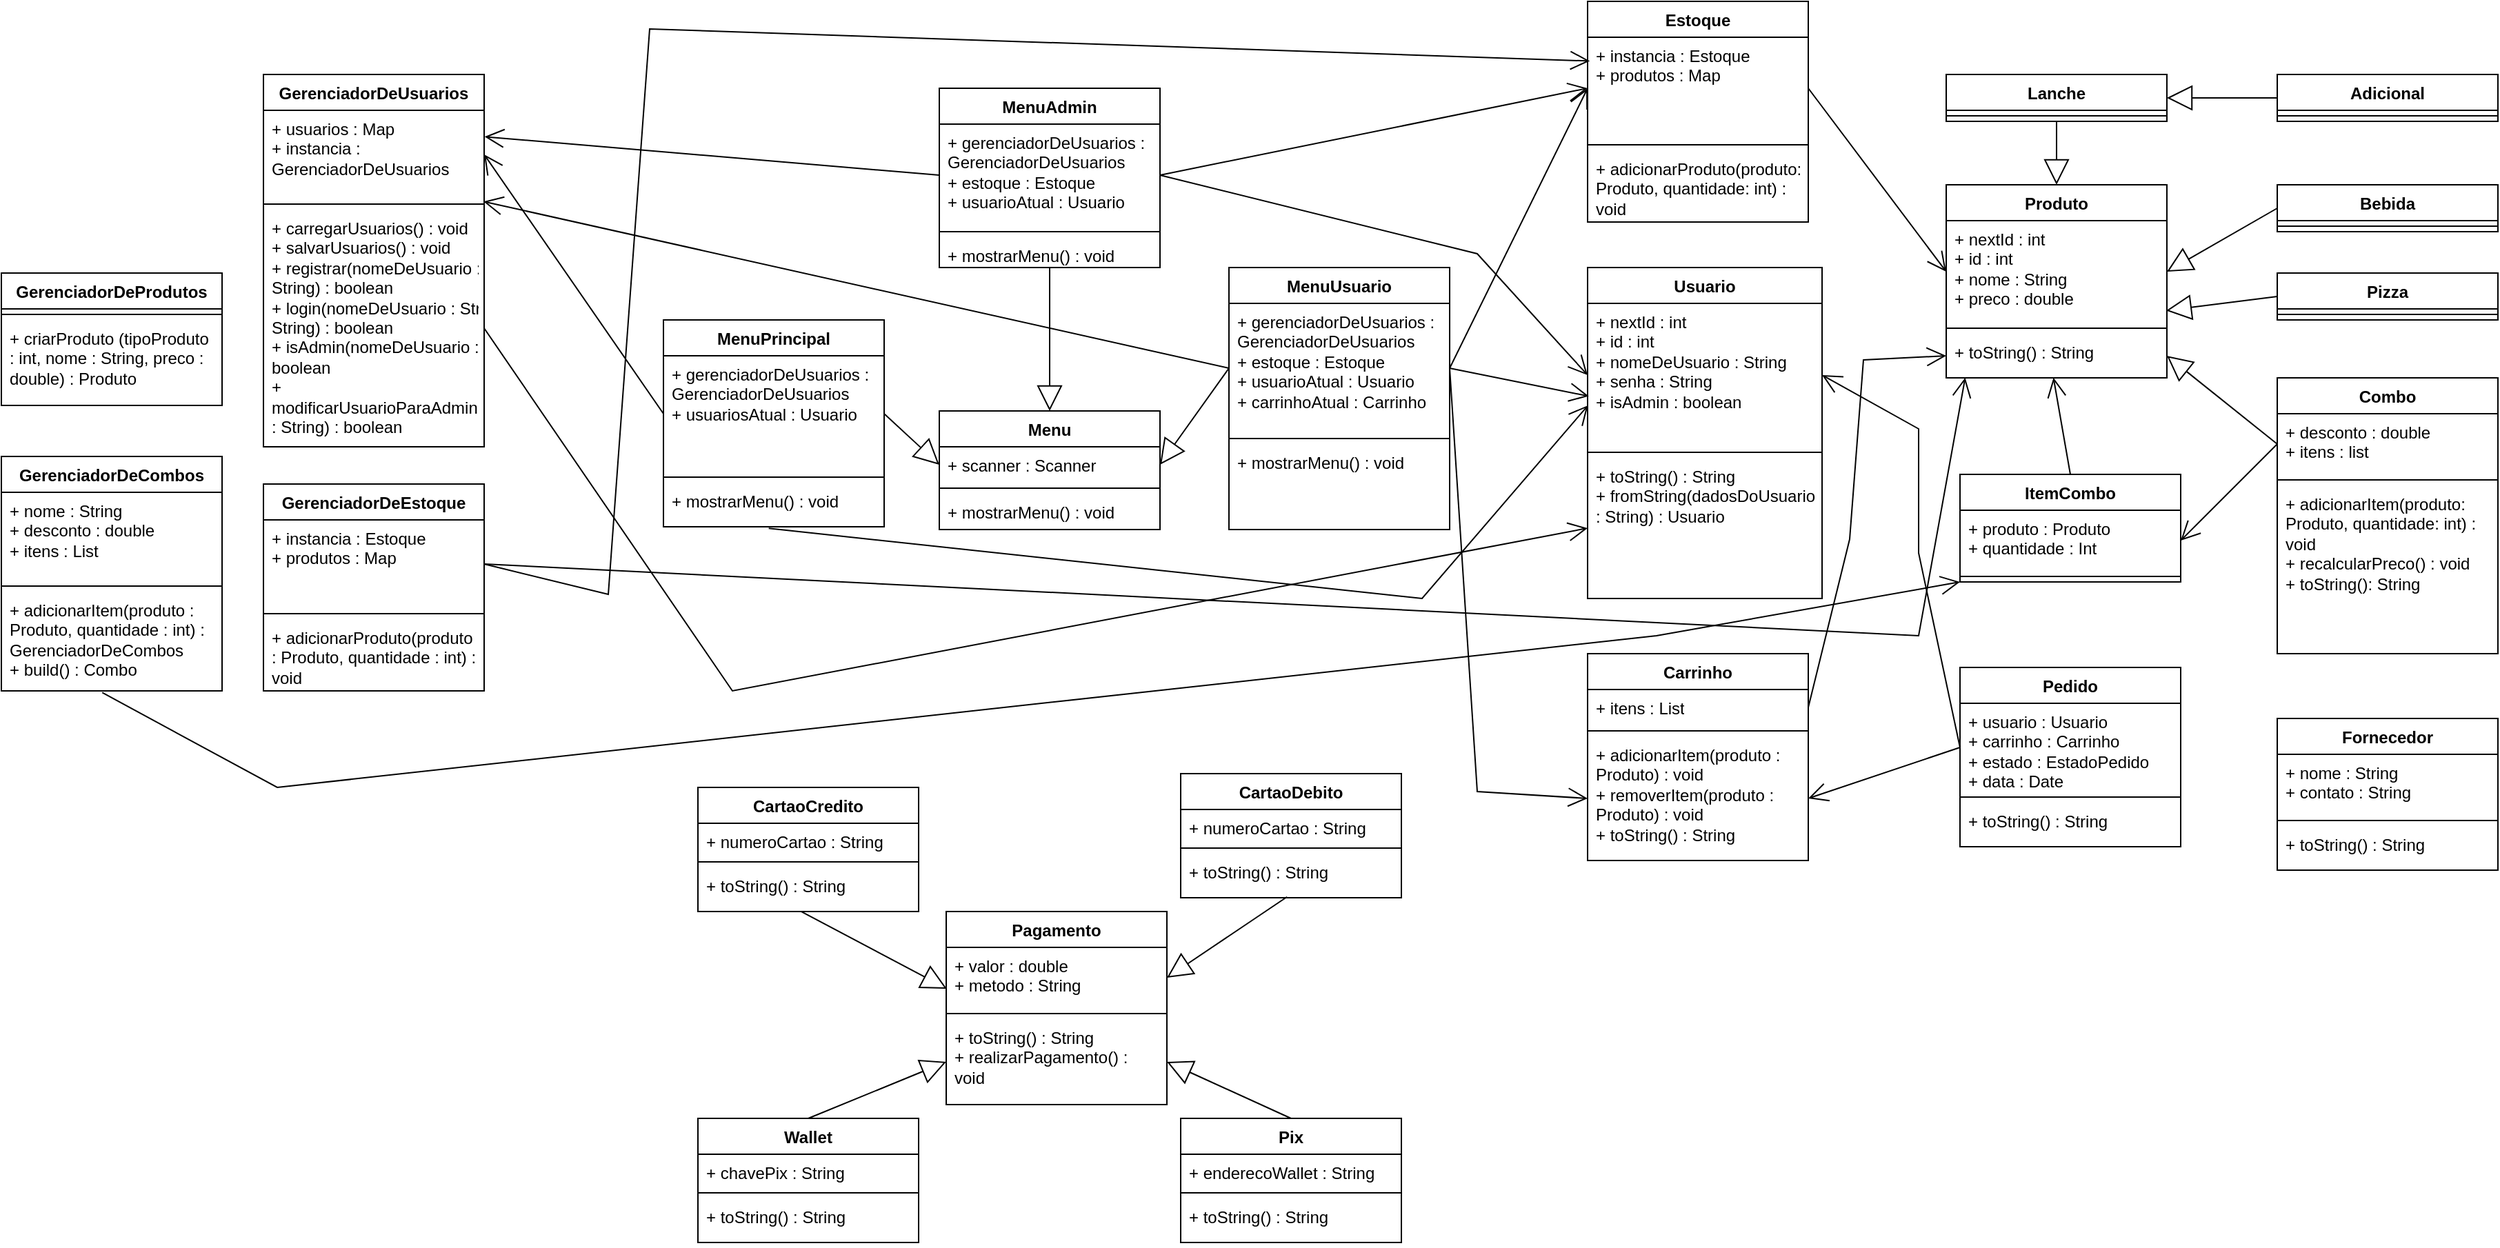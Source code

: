 <mxfile version="24.4.14" type="device">
  <diagram name="Página-1" id="EExrYYnSQOxe6s88PkUt">
    <mxGraphModel dx="1912" dy="1029" grid="1" gridSize="10" guides="1" tooltips="1" connect="1" arrows="1" fold="1" page="1" pageScale="1" pageWidth="3300" pageHeight="4681" math="0" shadow="0">
      <root>
        <mxCell id="0" />
        <mxCell id="1" parent="0" />
        <mxCell id="9YLRcOosvr0aKqjTtZsJ-2" value="Adicional" style="swimlane;fontStyle=1;align=center;verticalAlign=top;childLayout=stackLayout;horizontal=1;startSize=26;horizontalStack=0;resizeParent=1;resizeParentMax=0;resizeLast=0;collapsible=1;marginBottom=0;whiteSpace=wrap;html=1;" parent="1" vertex="1">
          <mxGeometry x="2550" y="143" width="160" height="34" as="geometry" />
        </mxCell>
        <mxCell id="9YLRcOosvr0aKqjTtZsJ-4" value="" style="line;strokeWidth=1;fillColor=none;align=left;verticalAlign=middle;spacingTop=-1;spacingLeft=3;spacingRight=3;rotatable=0;labelPosition=right;points=[];portConstraint=eastwest;strokeColor=inherit;" parent="9YLRcOosvr0aKqjTtZsJ-2" vertex="1">
          <mxGeometry y="26" width="160" height="8" as="geometry" />
        </mxCell>
        <mxCell id="9YLRcOosvr0aKqjTtZsJ-6" value="Bebida&lt;div&gt;&lt;br&gt;&lt;/div&gt;" style="swimlane;fontStyle=1;align=center;verticalAlign=top;childLayout=stackLayout;horizontal=1;startSize=26;horizontalStack=0;resizeParent=1;resizeParentMax=0;resizeLast=0;collapsible=1;marginBottom=0;whiteSpace=wrap;html=1;" parent="1" vertex="1">
          <mxGeometry x="2550" y="223" width="160" height="34" as="geometry" />
        </mxCell>
        <mxCell id="9YLRcOosvr0aKqjTtZsJ-8" value="" style="line;strokeWidth=1;fillColor=none;align=left;verticalAlign=middle;spacingTop=-1;spacingLeft=3;spacingRight=3;rotatable=0;labelPosition=right;points=[];portConstraint=eastwest;strokeColor=inherit;" parent="9YLRcOosvr0aKqjTtZsJ-6" vertex="1">
          <mxGeometry y="26" width="160" height="8" as="geometry" />
        </mxCell>
        <mxCell id="9YLRcOosvr0aKqjTtZsJ-10" value="Combo&lt;div&gt;&lt;br&gt;&lt;/div&gt;" style="swimlane;fontStyle=1;align=center;verticalAlign=top;childLayout=stackLayout;horizontal=1;startSize=26;horizontalStack=0;resizeParent=1;resizeParentMax=0;resizeLast=0;collapsible=1;marginBottom=0;whiteSpace=wrap;html=1;" parent="1" vertex="1">
          <mxGeometry x="2550" y="363" width="160" height="200" as="geometry" />
        </mxCell>
        <mxCell id="9YLRcOosvr0aKqjTtZsJ-11" value="+ desconto : double&lt;div&gt;+ itens : list&lt;/div&gt;&lt;div&gt;&lt;br&gt;&lt;/div&gt;" style="text;strokeColor=none;fillColor=none;align=left;verticalAlign=top;spacingLeft=4;spacingRight=4;overflow=hidden;rotatable=0;points=[[0,0.5],[1,0.5]];portConstraint=eastwest;whiteSpace=wrap;html=1;" parent="9YLRcOosvr0aKqjTtZsJ-10" vertex="1">
          <mxGeometry y="26" width="160" height="44" as="geometry" />
        </mxCell>
        <mxCell id="9YLRcOosvr0aKqjTtZsJ-12" value="" style="line;strokeWidth=1;fillColor=none;align=left;verticalAlign=middle;spacingTop=-1;spacingLeft=3;spacingRight=3;rotatable=0;labelPosition=right;points=[];portConstraint=eastwest;strokeColor=inherit;" parent="9YLRcOosvr0aKqjTtZsJ-10" vertex="1">
          <mxGeometry y="70" width="160" height="8" as="geometry" />
        </mxCell>
        <mxCell id="9YLRcOosvr0aKqjTtZsJ-13" value="+ adicionarItem(produto: Produto, quantidade: int) : void&lt;div&gt;+ recalcularPreco() : void&lt;/div&gt;&lt;div&gt;+ toString(): String&lt;/div&gt;" style="text;strokeColor=none;fillColor=none;align=left;verticalAlign=top;spacingLeft=4;spacingRight=4;overflow=hidden;rotatable=0;points=[[0,0.5],[1,0.5]];portConstraint=eastwest;whiteSpace=wrap;html=1;" parent="9YLRcOosvr0aKqjTtZsJ-10" vertex="1">
          <mxGeometry y="78" width="160" height="122" as="geometry" />
        </mxCell>
        <mxCell id="9YLRcOosvr0aKqjTtZsJ-14" value="Estoque&lt;div&gt;&lt;br&gt;&lt;/div&gt;" style="swimlane;fontStyle=1;align=center;verticalAlign=top;childLayout=stackLayout;horizontal=1;startSize=26;horizontalStack=0;resizeParent=1;resizeParentMax=0;resizeLast=0;collapsible=1;marginBottom=0;whiteSpace=wrap;html=1;" parent="1" vertex="1">
          <mxGeometry x="2050" y="90" width="160" height="160" as="geometry" />
        </mxCell>
        <mxCell id="9YLRcOosvr0aKqjTtZsJ-15" value="+ instancia : Estoque&lt;div&gt;+ produtos : Map&lt;/div&gt;" style="text;strokeColor=none;fillColor=none;align=left;verticalAlign=top;spacingLeft=4;spacingRight=4;overflow=hidden;rotatable=0;points=[[0,0.5],[1,0.5]];portConstraint=eastwest;whiteSpace=wrap;html=1;" parent="9YLRcOosvr0aKqjTtZsJ-14" vertex="1">
          <mxGeometry y="26" width="160" height="74" as="geometry" />
        </mxCell>
        <mxCell id="9YLRcOosvr0aKqjTtZsJ-16" value="" style="line;strokeWidth=1;fillColor=none;align=left;verticalAlign=middle;spacingTop=-1;spacingLeft=3;spacingRight=3;rotatable=0;labelPosition=right;points=[];portConstraint=eastwest;strokeColor=inherit;" parent="9YLRcOosvr0aKqjTtZsJ-14" vertex="1">
          <mxGeometry y="100" width="160" height="8" as="geometry" />
        </mxCell>
        <mxCell id="9YLRcOosvr0aKqjTtZsJ-17" value="&lt;div&gt;+ adicionarProduto(produto: Produto, quantidade: int) : void&lt;/div&gt;" style="text;strokeColor=none;fillColor=none;align=left;verticalAlign=top;spacingLeft=4;spacingRight=4;overflow=hidden;rotatable=0;points=[[0,0.5],[1,0.5]];portConstraint=eastwest;whiteSpace=wrap;html=1;" parent="9YLRcOosvr0aKqjTtZsJ-14" vertex="1">
          <mxGeometry y="108" width="160" height="52" as="geometry" />
        </mxCell>
        <mxCell id="9YLRcOosvr0aKqjTtZsJ-18" value="Fornecedor&lt;div&gt;&lt;br&gt;&lt;/div&gt;" style="swimlane;fontStyle=1;align=center;verticalAlign=top;childLayout=stackLayout;horizontal=1;startSize=26;horizontalStack=0;resizeParent=1;resizeParentMax=0;resizeLast=0;collapsible=1;marginBottom=0;whiteSpace=wrap;html=1;" parent="1" vertex="1">
          <mxGeometry x="2550" y="610" width="160" height="110" as="geometry" />
        </mxCell>
        <mxCell id="9YLRcOosvr0aKqjTtZsJ-19" value="+ nome : String&lt;div&gt;+ contato : String&lt;/div&gt;" style="text;strokeColor=none;fillColor=none;align=left;verticalAlign=top;spacingLeft=4;spacingRight=4;overflow=hidden;rotatable=0;points=[[0,0.5],[1,0.5]];portConstraint=eastwest;whiteSpace=wrap;html=1;" parent="9YLRcOosvr0aKqjTtZsJ-18" vertex="1">
          <mxGeometry y="26" width="160" height="44" as="geometry" />
        </mxCell>
        <mxCell id="9YLRcOosvr0aKqjTtZsJ-20" value="" style="line;strokeWidth=1;fillColor=none;align=left;verticalAlign=middle;spacingTop=-1;spacingLeft=3;spacingRight=3;rotatable=0;labelPosition=right;points=[];portConstraint=eastwest;strokeColor=inherit;" parent="9YLRcOosvr0aKqjTtZsJ-18" vertex="1">
          <mxGeometry y="70" width="160" height="8" as="geometry" />
        </mxCell>
        <mxCell id="9YLRcOosvr0aKqjTtZsJ-21" value="+ toString() : String" style="text;strokeColor=none;fillColor=none;align=left;verticalAlign=top;spacingLeft=4;spacingRight=4;overflow=hidden;rotatable=0;points=[[0,0.5],[1,0.5]];portConstraint=eastwest;whiteSpace=wrap;html=1;" parent="9YLRcOosvr0aKqjTtZsJ-18" vertex="1">
          <mxGeometry y="78" width="160" height="32" as="geometry" />
        </mxCell>
        <mxCell id="9YLRcOosvr0aKqjTtZsJ-22" value="ItemCombo&lt;div&gt;&lt;br&gt;&lt;/div&gt;" style="swimlane;fontStyle=1;align=center;verticalAlign=top;childLayout=stackLayout;horizontal=1;startSize=26;horizontalStack=0;resizeParent=1;resizeParentMax=0;resizeLast=0;collapsible=1;marginBottom=0;whiteSpace=wrap;html=1;" parent="1" vertex="1">
          <mxGeometry x="2320" y="433" width="160" height="78" as="geometry" />
        </mxCell>
        <mxCell id="9YLRcOosvr0aKqjTtZsJ-23" value="+ produto : Produto&lt;div&gt;+ quantidade : Int&lt;/div&gt;" style="text;strokeColor=none;fillColor=none;align=left;verticalAlign=top;spacingLeft=4;spacingRight=4;overflow=hidden;rotatable=0;points=[[0,0.5],[1,0.5]];portConstraint=eastwest;whiteSpace=wrap;html=1;" parent="9YLRcOosvr0aKqjTtZsJ-22" vertex="1">
          <mxGeometry y="26" width="160" height="44" as="geometry" />
        </mxCell>
        <mxCell id="9YLRcOosvr0aKqjTtZsJ-24" value="" style="line;strokeWidth=1;fillColor=none;align=left;verticalAlign=middle;spacingTop=-1;spacingLeft=3;spacingRight=3;rotatable=0;labelPosition=right;points=[];portConstraint=eastwest;strokeColor=inherit;" parent="9YLRcOosvr0aKqjTtZsJ-22" vertex="1">
          <mxGeometry y="70" width="160" height="8" as="geometry" />
        </mxCell>
        <mxCell id="9YLRcOosvr0aKqjTtZsJ-26" value="Lanche&lt;div&gt;&lt;br&gt;&lt;/div&gt;" style="swimlane;fontStyle=1;align=center;verticalAlign=top;childLayout=stackLayout;horizontal=1;startSize=26;horizontalStack=0;resizeParent=1;resizeParentMax=0;resizeLast=0;collapsible=1;marginBottom=0;whiteSpace=wrap;html=1;" parent="1" vertex="1">
          <mxGeometry x="2310" y="143" width="160" height="34" as="geometry" />
        </mxCell>
        <mxCell id="9YLRcOosvr0aKqjTtZsJ-28" value="" style="line;strokeWidth=1;fillColor=none;align=left;verticalAlign=middle;spacingTop=-1;spacingLeft=3;spacingRight=3;rotatable=0;labelPosition=right;points=[];portConstraint=eastwest;strokeColor=inherit;" parent="9YLRcOosvr0aKqjTtZsJ-26" vertex="1">
          <mxGeometry y="26" width="160" height="8" as="geometry" />
        </mxCell>
        <mxCell id="9YLRcOosvr0aKqjTtZsJ-30" value="Pizza&lt;div&gt;&lt;br&gt;&lt;/div&gt;" style="swimlane;fontStyle=1;align=center;verticalAlign=top;childLayout=stackLayout;horizontal=1;startSize=26;horizontalStack=0;resizeParent=1;resizeParentMax=0;resizeLast=0;collapsible=1;marginBottom=0;whiteSpace=wrap;html=1;" parent="1" vertex="1">
          <mxGeometry x="2550" y="287" width="160" height="34" as="geometry" />
        </mxCell>
        <mxCell id="9YLRcOosvr0aKqjTtZsJ-32" value="" style="line;strokeWidth=1;fillColor=none;align=left;verticalAlign=middle;spacingTop=-1;spacingLeft=3;spacingRight=3;rotatable=0;labelPosition=right;points=[];portConstraint=eastwest;strokeColor=inherit;" parent="9YLRcOosvr0aKqjTtZsJ-30" vertex="1">
          <mxGeometry y="26" width="160" height="8" as="geometry" />
        </mxCell>
        <mxCell id="9YLRcOosvr0aKqjTtZsJ-34" value="Produto&lt;div&gt;&lt;br&gt;&lt;/div&gt;" style="swimlane;fontStyle=1;align=center;verticalAlign=top;childLayout=stackLayout;horizontal=1;startSize=26;horizontalStack=0;resizeParent=1;resizeParentMax=0;resizeLast=0;collapsible=1;marginBottom=0;whiteSpace=wrap;html=1;" parent="1" vertex="1">
          <mxGeometry x="2310" y="223" width="160" height="140" as="geometry" />
        </mxCell>
        <mxCell id="9YLRcOosvr0aKqjTtZsJ-35" value="+ nextId : int&lt;div&gt;+ id : int&lt;/div&gt;&lt;div&gt;+ nome : String&lt;/div&gt;&lt;div&gt;+ preco : double&lt;/div&gt;" style="text;strokeColor=none;fillColor=none;align=left;verticalAlign=top;spacingLeft=4;spacingRight=4;overflow=hidden;rotatable=0;points=[[0,0.5],[1,0.5]];portConstraint=eastwest;whiteSpace=wrap;html=1;" parent="9YLRcOosvr0aKqjTtZsJ-34" vertex="1">
          <mxGeometry y="26" width="160" height="74" as="geometry" />
        </mxCell>
        <mxCell id="9YLRcOosvr0aKqjTtZsJ-36" value="" style="line;strokeWidth=1;fillColor=none;align=left;verticalAlign=middle;spacingTop=-1;spacingLeft=3;spacingRight=3;rotatable=0;labelPosition=right;points=[];portConstraint=eastwest;strokeColor=inherit;" parent="9YLRcOosvr0aKqjTtZsJ-34" vertex="1">
          <mxGeometry y="100" width="160" height="8" as="geometry" />
        </mxCell>
        <mxCell id="9YLRcOosvr0aKqjTtZsJ-37" value="&lt;div&gt;+ toString() : String&lt;/div&gt;" style="text;strokeColor=none;fillColor=none;align=left;verticalAlign=top;spacingLeft=4;spacingRight=4;overflow=hidden;rotatable=0;points=[[0,0.5],[1,0.5]];portConstraint=eastwest;whiteSpace=wrap;html=1;" parent="9YLRcOosvr0aKqjTtZsJ-34" vertex="1">
          <mxGeometry y="108" width="160" height="32" as="geometry" />
        </mxCell>
        <mxCell id="9YLRcOosvr0aKqjTtZsJ-38" value="Usuario&lt;div&gt;&lt;br&gt;&lt;/div&gt;" style="swimlane;fontStyle=1;align=center;verticalAlign=top;childLayout=stackLayout;horizontal=1;startSize=26;horizontalStack=0;resizeParent=1;resizeParentMax=0;resizeLast=0;collapsible=1;marginBottom=0;whiteSpace=wrap;html=1;" parent="1" vertex="1">
          <mxGeometry x="2050" y="283" width="170" height="240" as="geometry" />
        </mxCell>
        <mxCell id="9YLRcOosvr0aKqjTtZsJ-39" value="+ nextId : int&lt;div&gt;+ id : int&lt;/div&gt;&lt;div&gt;+ nomeDeUsuario : String&lt;/div&gt;&lt;div&gt;+ senha : String&lt;/div&gt;&lt;div&gt;+ isAdmin : boolean&lt;/div&gt;" style="text;strokeColor=none;fillColor=none;align=left;verticalAlign=top;spacingLeft=4;spacingRight=4;overflow=hidden;rotatable=0;points=[[0,0.5],[1,0.5]];portConstraint=eastwest;whiteSpace=wrap;html=1;" parent="9YLRcOosvr0aKqjTtZsJ-38" vertex="1">
          <mxGeometry y="26" width="170" height="104" as="geometry" />
        </mxCell>
        <mxCell id="9YLRcOosvr0aKqjTtZsJ-40" value="" style="line;strokeWidth=1;fillColor=none;align=left;verticalAlign=middle;spacingTop=-1;spacingLeft=3;spacingRight=3;rotatable=0;labelPosition=right;points=[];portConstraint=eastwest;strokeColor=inherit;" parent="9YLRcOosvr0aKqjTtZsJ-38" vertex="1">
          <mxGeometry y="130" width="170" height="8" as="geometry" />
        </mxCell>
        <mxCell id="9YLRcOosvr0aKqjTtZsJ-41" value="+ toString() : String&lt;div&gt;+ fromString(dadosDoUsuario : String) : Usuario&lt;/div&gt;" style="text;strokeColor=none;fillColor=none;align=left;verticalAlign=top;spacingLeft=4;spacingRight=4;overflow=hidden;rotatable=0;points=[[0,0.5],[1,0.5]];portConstraint=eastwest;whiteSpace=wrap;html=1;" parent="9YLRcOosvr0aKqjTtZsJ-38" vertex="1">
          <mxGeometry y="138" width="170" height="102" as="geometry" />
        </mxCell>
        <mxCell id="FjhUDqmSHluBk98gDx1N-1" value="GerenciadorDeCombos" style="swimlane;fontStyle=1;align=center;verticalAlign=top;childLayout=stackLayout;horizontal=1;startSize=26;horizontalStack=0;resizeParent=1;resizeParentMax=0;resizeLast=0;collapsible=1;marginBottom=0;whiteSpace=wrap;html=1;" parent="1" vertex="1">
          <mxGeometry x="900" y="420" width="160" height="170" as="geometry" />
        </mxCell>
        <mxCell id="FjhUDqmSHluBk98gDx1N-2" value="+ nome : String&lt;div&gt;+ desconto : double&lt;/div&gt;&lt;div&gt;+ itens : List&lt;/div&gt;" style="text;strokeColor=none;fillColor=none;align=left;verticalAlign=top;spacingLeft=4;spacingRight=4;overflow=hidden;rotatable=0;points=[[0,0.5],[1,0.5]];portConstraint=eastwest;whiteSpace=wrap;html=1;" parent="FjhUDqmSHluBk98gDx1N-1" vertex="1">
          <mxGeometry y="26" width="160" height="64" as="geometry" />
        </mxCell>
        <mxCell id="FjhUDqmSHluBk98gDx1N-3" value="" style="line;strokeWidth=1;fillColor=none;align=left;verticalAlign=middle;spacingTop=-1;spacingLeft=3;spacingRight=3;rotatable=0;labelPosition=right;points=[];portConstraint=eastwest;strokeColor=inherit;" parent="FjhUDqmSHluBk98gDx1N-1" vertex="1">
          <mxGeometry y="90" width="160" height="8" as="geometry" />
        </mxCell>
        <mxCell id="FjhUDqmSHluBk98gDx1N-4" value="+ adicionarItem(produto : Produto, quantidade : int) : GerenciadorDeCombos&lt;div&gt;+ build() : Combo&lt;/div&gt;" style="text;strokeColor=none;fillColor=none;align=left;verticalAlign=top;spacingLeft=4;spacingRight=4;overflow=hidden;rotatable=0;points=[[0,0.5],[1,0.5]];portConstraint=eastwest;whiteSpace=wrap;html=1;" parent="FjhUDqmSHluBk98gDx1N-1" vertex="1">
          <mxGeometry y="98" width="160" height="72" as="geometry" />
        </mxCell>
        <mxCell id="FjhUDqmSHluBk98gDx1N-5" value="GerenciadorDeEstoque" style="swimlane;fontStyle=1;align=center;verticalAlign=top;childLayout=stackLayout;horizontal=1;startSize=26;horizontalStack=0;resizeParent=1;resizeParentMax=0;resizeLast=0;collapsible=1;marginBottom=0;whiteSpace=wrap;html=1;" parent="1" vertex="1">
          <mxGeometry x="1090" y="440" width="160" height="150" as="geometry" />
        </mxCell>
        <mxCell id="FjhUDqmSHluBk98gDx1N-6" value="+ instancia : Estoque&lt;div&gt;+ produtos : Map&lt;/div&gt;" style="text;strokeColor=none;fillColor=none;align=left;verticalAlign=top;spacingLeft=4;spacingRight=4;overflow=hidden;rotatable=0;points=[[0,0.5],[1,0.5]];portConstraint=eastwest;whiteSpace=wrap;html=1;" parent="FjhUDqmSHluBk98gDx1N-5" vertex="1">
          <mxGeometry y="26" width="160" height="64" as="geometry" />
        </mxCell>
        <mxCell id="FjhUDqmSHluBk98gDx1N-7" value="" style="line;strokeWidth=1;fillColor=none;align=left;verticalAlign=middle;spacingTop=-1;spacingLeft=3;spacingRight=3;rotatable=0;labelPosition=right;points=[];portConstraint=eastwest;strokeColor=inherit;" parent="FjhUDqmSHluBk98gDx1N-5" vertex="1">
          <mxGeometry y="90" width="160" height="8" as="geometry" />
        </mxCell>
        <mxCell id="FjhUDqmSHluBk98gDx1N-8" value="+ adicionarProduto(produto : Produto, quantidade : int) : void" style="text;strokeColor=none;fillColor=none;align=left;verticalAlign=top;spacingLeft=4;spacingRight=4;overflow=hidden;rotatable=0;points=[[0,0.5],[1,0.5]];portConstraint=eastwest;whiteSpace=wrap;html=1;" parent="FjhUDqmSHluBk98gDx1N-5" vertex="1">
          <mxGeometry y="98" width="160" height="52" as="geometry" />
        </mxCell>
        <mxCell id="FjhUDqmSHluBk98gDx1N-9" value="GerenciadorDeProdutos&lt;div&gt;&lt;br&gt;&lt;/div&gt;" style="swimlane;fontStyle=1;align=center;verticalAlign=top;childLayout=stackLayout;horizontal=1;startSize=26;horizontalStack=0;resizeParent=1;resizeParentMax=0;resizeLast=0;collapsible=1;marginBottom=0;whiteSpace=wrap;html=1;" parent="1" vertex="1">
          <mxGeometry x="900" y="287" width="160" height="96" as="geometry" />
        </mxCell>
        <mxCell id="FjhUDqmSHluBk98gDx1N-11" value="" style="line;strokeWidth=1;fillColor=none;align=left;verticalAlign=middle;spacingTop=-1;spacingLeft=3;spacingRight=3;rotatable=0;labelPosition=right;points=[];portConstraint=eastwest;strokeColor=inherit;" parent="FjhUDqmSHluBk98gDx1N-9" vertex="1">
          <mxGeometry y="26" width="160" height="8" as="geometry" />
        </mxCell>
        <mxCell id="FjhUDqmSHluBk98gDx1N-12" value="+ criarProduto (tipoProduto : int, nome : String, preco : double) : Produto" style="text;strokeColor=none;fillColor=none;align=left;verticalAlign=top;spacingLeft=4;spacingRight=4;overflow=hidden;rotatable=0;points=[[0,0.5],[1,0.5]];portConstraint=eastwest;whiteSpace=wrap;html=1;" parent="FjhUDqmSHluBk98gDx1N-9" vertex="1">
          <mxGeometry y="34" width="160" height="62" as="geometry" />
        </mxCell>
        <mxCell id="FjhUDqmSHluBk98gDx1N-13" value="GerenciadorDeUsuarios&lt;div&gt;&lt;br&gt;&lt;/div&gt;" style="swimlane;fontStyle=1;align=center;verticalAlign=top;childLayout=stackLayout;horizontal=1;startSize=26;horizontalStack=0;resizeParent=1;resizeParentMax=0;resizeLast=0;collapsible=1;marginBottom=0;whiteSpace=wrap;html=1;" parent="1" vertex="1">
          <mxGeometry x="1090" y="143" width="160" height="270" as="geometry" />
        </mxCell>
        <mxCell id="FjhUDqmSHluBk98gDx1N-14" value="+ usuarios : Map&lt;div&gt;+ instancia : GerenciadorDeUsuarios&lt;/div&gt;" style="text;strokeColor=none;fillColor=none;align=left;verticalAlign=top;spacingLeft=4;spacingRight=4;overflow=hidden;rotatable=0;points=[[0,0.5],[1,0.5]];portConstraint=eastwest;whiteSpace=wrap;html=1;" parent="FjhUDqmSHluBk98gDx1N-13" vertex="1">
          <mxGeometry y="26" width="160" height="64" as="geometry" />
        </mxCell>
        <mxCell id="FjhUDqmSHluBk98gDx1N-15" value="" style="line;strokeWidth=1;fillColor=none;align=left;verticalAlign=middle;spacingTop=-1;spacingLeft=3;spacingRight=3;rotatable=0;labelPosition=right;points=[];portConstraint=eastwest;strokeColor=inherit;" parent="FjhUDqmSHluBk98gDx1N-13" vertex="1">
          <mxGeometry y="90" width="160" height="8" as="geometry" />
        </mxCell>
        <mxCell id="FjhUDqmSHluBk98gDx1N-16" value="+ carregarUsuarios() : void&lt;div&gt;+ salvarUsuarios() : void&lt;/div&gt;&lt;div&gt;+ registrar(nomeDeUsuario : String, senha : String) : boolean&lt;/div&gt;&lt;div&gt;+ login(nomeDeUsuario : String, senha : String) : boolean&lt;/div&gt;&lt;div&gt;+ isAdmin(nomeDeUsuario : String) : boolean&lt;/div&gt;&lt;div&gt;+ modificarUsuarioParaAdmin(nomeDeUsuario : String) : boolean&lt;/div&gt;&lt;div&gt;&lt;br&gt;&lt;/div&gt;" style="text;strokeColor=none;fillColor=none;align=left;verticalAlign=top;spacingLeft=4;spacingRight=4;overflow=hidden;rotatable=0;points=[[0,0.5],[1,0.5]];portConstraint=eastwest;whiteSpace=wrap;html=1;" parent="FjhUDqmSHluBk98gDx1N-13" vertex="1">
          <mxGeometry y="98" width="160" height="172" as="geometry" />
        </mxCell>
        <mxCell id="FjhUDqmSHluBk98gDx1N-17" value="Menu" style="swimlane;fontStyle=1;align=center;verticalAlign=top;childLayout=stackLayout;horizontal=1;startSize=26;horizontalStack=0;resizeParent=1;resizeParentMax=0;resizeLast=0;collapsible=1;marginBottom=0;whiteSpace=wrap;html=1;" parent="1" vertex="1">
          <mxGeometry x="1580" y="387" width="160" height="86" as="geometry" />
        </mxCell>
        <mxCell id="FjhUDqmSHluBk98gDx1N-18" value="+ scanner : Scanner" style="text;strokeColor=none;fillColor=none;align=left;verticalAlign=top;spacingLeft=4;spacingRight=4;overflow=hidden;rotatable=0;points=[[0,0.5],[1,0.5]];portConstraint=eastwest;whiteSpace=wrap;html=1;" parent="FjhUDqmSHluBk98gDx1N-17" vertex="1">
          <mxGeometry y="26" width="160" height="26" as="geometry" />
        </mxCell>
        <mxCell id="FjhUDqmSHluBk98gDx1N-19" value="" style="line;strokeWidth=1;fillColor=none;align=left;verticalAlign=middle;spacingTop=-1;spacingLeft=3;spacingRight=3;rotatable=0;labelPosition=right;points=[];portConstraint=eastwest;strokeColor=inherit;" parent="FjhUDqmSHluBk98gDx1N-17" vertex="1">
          <mxGeometry y="52" width="160" height="8" as="geometry" />
        </mxCell>
        <mxCell id="FjhUDqmSHluBk98gDx1N-20" value="+ mostrarMenu() : void" style="text;strokeColor=none;fillColor=none;align=left;verticalAlign=top;spacingLeft=4;spacingRight=4;overflow=hidden;rotatable=0;points=[[0,0.5],[1,0.5]];portConstraint=eastwest;whiteSpace=wrap;html=1;" parent="FjhUDqmSHluBk98gDx1N-17" vertex="1">
          <mxGeometry y="60" width="160" height="26" as="geometry" />
        </mxCell>
        <mxCell id="FjhUDqmSHluBk98gDx1N-21" value="MenuAdmin" style="swimlane;fontStyle=1;align=center;verticalAlign=top;childLayout=stackLayout;horizontal=1;startSize=26;horizontalStack=0;resizeParent=1;resizeParentMax=0;resizeLast=0;collapsible=1;marginBottom=0;whiteSpace=wrap;html=1;" parent="1" vertex="1">
          <mxGeometry x="1580" y="153" width="160" height="130" as="geometry" />
        </mxCell>
        <mxCell id="FjhUDqmSHluBk98gDx1N-22" value="+ gerenciadorDeUsuarios : GerenciadorDeUsuarios&lt;div&gt;+ estoque : Estoque&lt;/div&gt;&lt;div&gt;+ usuarioAtual : Usuario&lt;/div&gt;" style="text;strokeColor=none;fillColor=none;align=left;verticalAlign=top;spacingLeft=4;spacingRight=4;overflow=hidden;rotatable=0;points=[[0,0.5],[1,0.5]];portConstraint=eastwest;whiteSpace=wrap;html=1;" parent="FjhUDqmSHluBk98gDx1N-21" vertex="1">
          <mxGeometry y="26" width="160" height="74" as="geometry" />
        </mxCell>
        <mxCell id="FjhUDqmSHluBk98gDx1N-23" value="" style="line;strokeWidth=1;fillColor=none;align=left;verticalAlign=middle;spacingTop=-1;spacingLeft=3;spacingRight=3;rotatable=0;labelPosition=right;points=[];portConstraint=eastwest;strokeColor=inherit;" parent="FjhUDqmSHluBk98gDx1N-21" vertex="1">
          <mxGeometry y="100" width="160" height="8" as="geometry" />
        </mxCell>
        <mxCell id="FjhUDqmSHluBk98gDx1N-24" value="+ mostrarMenu() : void" style="text;strokeColor=none;fillColor=none;align=left;verticalAlign=top;spacingLeft=4;spacingRight=4;overflow=hidden;rotatable=0;points=[[0,0.5],[1,0.5]];portConstraint=eastwest;whiteSpace=wrap;html=1;" parent="FjhUDqmSHluBk98gDx1N-21" vertex="1">
          <mxGeometry y="108" width="160" height="22" as="geometry" />
        </mxCell>
        <mxCell id="FjhUDqmSHluBk98gDx1N-25" value="MenuPrincipal" style="swimlane;fontStyle=1;align=center;verticalAlign=top;childLayout=stackLayout;horizontal=1;startSize=26;horizontalStack=0;resizeParent=1;resizeParentMax=0;resizeLast=0;collapsible=1;marginBottom=0;whiteSpace=wrap;html=1;" parent="1" vertex="1">
          <mxGeometry x="1380" y="321" width="160" height="150" as="geometry" />
        </mxCell>
        <mxCell id="FjhUDqmSHluBk98gDx1N-26" value="+ gerenciadorDeUsuarios : GerenciadorDeUsuarios&lt;div&gt;+ usuariosAtual : Usuario&lt;/div&gt;" style="text;strokeColor=none;fillColor=none;align=left;verticalAlign=top;spacingLeft=4;spacingRight=4;overflow=hidden;rotatable=0;points=[[0,0.5],[1,0.5]];portConstraint=eastwest;whiteSpace=wrap;html=1;" parent="FjhUDqmSHluBk98gDx1N-25" vertex="1">
          <mxGeometry y="26" width="160" height="84" as="geometry" />
        </mxCell>
        <mxCell id="FjhUDqmSHluBk98gDx1N-27" value="" style="line;strokeWidth=1;fillColor=none;align=left;verticalAlign=middle;spacingTop=-1;spacingLeft=3;spacingRight=3;rotatable=0;labelPosition=right;points=[];portConstraint=eastwest;strokeColor=inherit;" parent="FjhUDqmSHluBk98gDx1N-25" vertex="1">
          <mxGeometry y="110" width="160" height="8" as="geometry" />
        </mxCell>
        <mxCell id="FjhUDqmSHluBk98gDx1N-28" value="+ mostrarMenu() : void" style="text;strokeColor=none;fillColor=none;align=left;verticalAlign=top;spacingLeft=4;spacingRight=4;overflow=hidden;rotatable=0;points=[[0,0.5],[1,0.5]];portConstraint=eastwest;whiteSpace=wrap;html=1;" parent="FjhUDqmSHluBk98gDx1N-25" vertex="1">
          <mxGeometry y="118" width="160" height="32" as="geometry" />
        </mxCell>
        <mxCell id="FjhUDqmSHluBk98gDx1N-29" value="MenuUsuario" style="swimlane;fontStyle=1;align=center;verticalAlign=top;childLayout=stackLayout;horizontal=1;startSize=26;horizontalStack=0;resizeParent=1;resizeParentMax=0;resizeLast=0;collapsible=1;marginBottom=0;whiteSpace=wrap;html=1;" parent="1" vertex="1">
          <mxGeometry x="1790" y="283" width="160" height="190" as="geometry" />
        </mxCell>
        <mxCell id="FjhUDqmSHluBk98gDx1N-30" value="+ gerenciadorDeUsuarios : GerenciadorDeUsuarios&lt;div&gt;+ estoque : Estoque&lt;/div&gt;&lt;div&gt;+ usuarioAtual : Usuario&lt;/div&gt;&lt;div&gt;+ carrinhoAtual : Carrinho&lt;/div&gt;" style="text;strokeColor=none;fillColor=none;align=left;verticalAlign=top;spacingLeft=4;spacingRight=4;overflow=hidden;rotatable=0;points=[[0,0.5],[1,0.5]];portConstraint=eastwest;whiteSpace=wrap;html=1;" parent="FjhUDqmSHluBk98gDx1N-29" vertex="1">
          <mxGeometry y="26" width="160" height="94" as="geometry" />
        </mxCell>
        <mxCell id="FjhUDqmSHluBk98gDx1N-31" value="" style="line;strokeWidth=1;fillColor=none;align=left;verticalAlign=middle;spacingTop=-1;spacingLeft=3;spacingRight=3;rotatable=0;labelPosition=right;points=[];portConstraint=eastwest;strokeColor=inherit;" parent="FjhUDqmSHluBk98gDx1N-29" vertex="1">
          <mxGeometry y="120" width="160" height="8" as="geometry" />
        </mxCell>
        <mxCell id="FjhUDqmSHluBk98gDx1N-32" value="+ mostrarMenu() : void" style="text;strokeColor=none;fillColor=none;align=left;verticalAlign=top;spacingLeft=4;spacingRight=4;overflow=hidden;rotatable=0;points=[[0,0.5],[1,0.5]];portConstraint=eastwest;whiteSpace=wrap;html=1;" parent="FjhUDqmSHluBk98gDx1N-29" vertex="1">
          <mxGeometry y="128" width="160" height="62" as="geometry" />
        </mxCell>
        <mxCell id="FjhUDqmSHluBk98gDx1N-35" value="Carrinho" style="swimlane;fontStyle=1;align=center;verticalAlign=top;childLayout=stackLayout;horizontal=1;startSize=26;horizontalStack=0;resizeParent=1;resizeParentMax=0;resizeLast=0;collapsible=1;marginBottom=0;whiteSpace=wrap;html=1;" parent="1" vertex="1">
          <mxGeometry x="2050" y="563" width="160" height="150" as="geometry" />
        </mxCell>
        <mxCell id="FjhUDqmSHluBk98gDx1N-36" value="+ itens : List" style="text;strokeColor=none;fillColor=none;align=left;verticalAlign=top;spacingLeft=4;spacingRight=4;overflow=hidden;rotatable=0;points=[[0,0.5],[1,0.5]];portConstraint=eastwest;whiteSpace=wrap;html=1;" parent="FjhUDqmSHluBk98gDx1N-35" vertex="1">
          <mxGeometry y="26" width="160" height="26" as="geometry" />
        </mxCell>
        <mxCell id="FjhUDqmSHluBk98gDx1N-37" value="" style="line;strokeWidth=1;fillColor=none;align=left;verticalAlign=middle;spacingTop=-1;spacingLeft=3;spacingRight=3;rotatable=0;labelPosition=right;points=[];portConstraint=eastwest;strokeColor=inherit;" parent="FjhUDqmSHluBk98gDx1N-35" vertex="1">
          <mxGeometry y="52" width="160" height="8" as="geometry" />
        </mxCell>
        <mxCell id="FjhUDqmSHluBk98gDx1N-38" value="+ adicionarItem(produto : Produto) : void&lt;div&gt;+ removerItem(produto : Produto) : void&lt;/div&gt;&lt;div&gt;+ toString() : String&lt;/div&gt;" style="text;strokeColor=none;fillColor=none;align=left;verticalAlign=top;spacingLeft=4;spacingRight=4;overflow=hidden;rotatable=0;points=[[0,0.5],[1,0.5]];portConstraint=eastwest;whiteSpace=wrap;html=1;" parent="FjhUDqmSHluBk98gDx1N-35" vertex="1">
          <mxGeometry y="60" width="160" height="90" as="geometry" />
        </mxCell>
        <mxCell id="FjhUDqmSHluBk98gDx1N-39" value="Pedido" style="swimlane;fontStyle=1;align=center;verticalAlign=top;childLayout=stackLayout;horizontal=1;startSize=26;horizontalStack=0;resizeParent=1;resizeParentMax=0;resizeLast=0;collapsible=1;marginBottom=0;whiteSpace=wrap;html=1;" parent="1" vertex="1">
          <mxGeometry x="2320" y="573" width="160" height="130" as="geometry" />
        </mxCell>
        <mxCell id="FjhUDqmSHluBk98gDx1N-40" value="+ usuario : Usuario&lt;div&gt;+ carrinho : Carrinho&lt;/div&gt;&lt;div&gt;+ estado : EstadoPedido&lt;/div&gt;&lt;div&gt;+ data : Date&lt;/div&gt;" style="text;strokeColor=none;fillColor=none;align=left;verticalAlign=top;spacingLeft=4;spacingRight=4;overflow=hidden;rotatable=0;points=[[0,0.5],[1,0.5]];portConstraint=eastwest;whiteSpace=wrap;html=1;" parent="FjhUDqmSHluBk98gDx1N-39" vertex="1">
          <mxGeometry y="26" width="160" height="64" as="geometry" />
        </mxCell>
        <mxCell id="FjhUDqmSHluBk98gDx1N-41" value="" style="line;strokeWidth=1;fillColor=none;align=left;verticalAlign=middle;spacingTop=-1;spacingLeft=3;spacingRight=3;rotatable=0;labelPosition=right;points=[];portConstraint=eastwest;strokeColor=inherit;" parent="FjhUDqmSHluBk98gDx1N-39" vertex="1">
          <mxGeometry y="90" width="160" height="8" as="geometry" />
        </mxCell>
        <mxCell id="FjhUDqmSHluBk98gDx1N-42" value="+ toString() : String" style="text;strokeColor=none;fillColor=none;align=left;verticalAlign=top;spacingLeft=4;spacingRight=4;overflow=hidden;rotatable=0;points=[[0,0.5],[1,0.5]];portConstraint=eastwest;whiteSpace=wrap;html=1;" parent="FjhUDqmSHluBk98gDx1N-39" vertex="1">
          <mxGeometry y="98" width="160" height="32" as="geometry" />
        </mxCell>
        <mxCell id="FjhUDqmSHluBk98gDx1N-43" value="CartaoCredito" style="swimlane;fontStyle=1;align=center;verticalAlign=top;childLayout=stackLayout;horizontal=1;startSize=26;horizontalStack=0;resizeParent=1;resizeParentMax=0;resizeLast=0;collapsible=1;marginBottom=0;whiteSpace=wrap;html=1;" parent="1" vertex="1">
          <mxGeometry x="1405" y="660" width="160" height="90" as="geometry" />
        </mxCell>
        <mxCell id="FjhUDqmSHluBk98gDx1N-44" value="+ numeroCartao : String" style="text;strokeColor=none;fillColor=none;align=left;verticalAlign=top;spacingLeft=4;spacingRight=4;overflow=hidden;rotatable=0;points=[[0,0.5],[1,0.5]];portConstraint=eastwest;whiteSpace=wrap;html=1;" parent="FjhUDqmSHluBk98gDx1N-43" vertex="1">
          <mxGeometry y="26" width="160" height="24" as="geometry" />
        </mxCell>
        <mxCell id="FjhUDqmSHluBk98gDx1N-45" value="" style="line;strokeWidth=1;fillColor=none;align=left;verticalAlign=middle;spacingTop=-1;spacingLeft=3;spacingRight=3;rotatable=0;labelPosition=right;points=[];portConstraint=eastwest;strokeColor=inherit;" parent="FjhUDqmSHluBk98gDx1N-43" vertex="1">
          <mxGeometry y="50" width="160" height="8" as="geometry" />
        </mxCell>
        <mxCell id="FjhUDqmSHluBk98gDx1N-46" value="+ toString() : String" style="text;strokeColor=none;fillColor=none;align=left;verticalAlign=top;spacingLeft=4;spacingRight=4;overflow=hidden;rotatable=0;points=[[0,0.5],[1,0.5]];portConstraint=eastwest;whiteSpace=wrap;html=1;" parent="FjhUDqmSHluBk98gDx1N-43" vertex="1">
          <mxGeometry y="58" width="160" height="32" as="geometry" />
        </mxCell>
        <mxCell id="FjhUDqmSHluBk98gDx1N-51" value="CartaoDeb&lt;span style=&quot;background-color: initial;&quot;&gt;ito&lt;/span&gt;" style="swimlane;fontStyle=1;align=center;verticalAlign=top;childLayout=stackLayout;horizontal=1;startSize=26;horizontalStack=0;resizeParent=1;resizeParentMax=0;resizeLast=0;collapsible=1;marginBottom=0;whiteSpace=wrap;html=1;" parent="1" vertex="1">
          <mxGeometry x="1755" y="650" width="160" height="90" as="geometry" />
        </mxCell>
        <mxCell id="FjhUDqmSHluBk98gDx1N-52" value="+ numeroCartao : String" style="text;strokeColor=none;fillColor=none;align=left;verticalAlign=top;spacingLeft=4;spacingRight=4;overflow=hidden;rotatable=0;points=[[0,0.5],[1,0.5]];portConstraint=eastwest;whiteSpace=wrap;html=1;" parent="FjhUDqmSHluBk98gDx1N-51" vertex="1">
          <mxGeometry y="26" width="160" height="24" as="geometry" />
        </mxCell>
        <mxCell id="FjhUDqmSHluBk98gDx1N-53" value="" style="line;strokeWidth=1;fillColor=none;align=left;verticalAlign=middle;spacingTop=-1;spacingLeft=3;spacingRight=3;rotatable=0;labelPosition=right;points=[];portConstraint=eastwest;strokeColor=inherit;" parent="FjhUDqmSHluBk98gDx1N-51" vertex="1">
          <mxGeometry y="50" width="160" height="8" as="geometry" />
        </mxCell>
        <mxCell id="FjhUDqmSHluBk98gDx1N-54" value="+ toString() : String" style="text;strokeColor=none;fillColor=none;align=left;verticalAlign=top;spacingLeft=4;spacingRight=4;overflow=hidden;rotatable=0;points=[[0,0.5],[1,0.5]];portConstraint=eastwest;whiteSpace=wrap;html=1;" parent="FjhUDqmSHluBk98gDx1N-51" vertex="1">
          <mxGeometry y="58" width="160" height="32" as="geometry" />
        </mxCell>
        <mxCell id="FjhUDqmSHluBk98gDx1N-67" value="Wallet" style="swimlane;fontStyle=1;align=center;verticalAlign=top;childLayout=stackLayout;horizontal=1;startSize=26;horizontalStack=0;resizeParent=1;resizeParentMax=0;resizeLast=0;collapsible=1;marginBottom=0;whiteSpace=wrap;html=1;" parent="1" vertex="1">
          <mxGeometry x="1405" y="900" width="160" height="90" as="geometry" />
        </mxCell>
        <mxCell id="FjhUDqmSHluBk98gDx1N-68" value="+ chavePix : String" style="text;strokeColor=none;fillColor=none;align=left;verticalAlign=top;spacingLeft=4;spacingRight=4;overflow=hidden;rotatable=0;points=[[0,0.5],[1,0.5]];portConstraint=eastwest;whiteSpace=wrap;html=1;" parent="FjhUDqmSHluBk98gDx1N-67" vertex="1">
          <mxGeometry y="26" width="160" height="24" as="geometry" />
        </mxCell>
        <mxCell id="FjhUDqmSHluBk98gDx1N-69" value="" style="line;strokeWidth=1;fillColor=none;align=left;verticalAlign=middle;spacingTop=-1;spacingLeft=3;spacingRight=3;rotatable=0;labelPosition=right;points=[];portConstraint=eastwest;strokeColor=inherit;" parent="FjhUDqmSHluBk98gDx1N-67" vertex="1">
          <mxGeometry y="50" width="160" height="8" as="geometry" />
        </mxCell>
        <mxCell id="FjhUDqmSHluBk98gDx1N-70" value="+ toString() : String" style="text;strokeColor=none;fillColor=none;align=left;verticalAlign=top;spacingLeft=4;spacingRight=4;overflow=hidden;rotatable=0;points=[[0,0.5],[1,0.5]];portConstraint=eastwest;whiteSpace=wrap;html=1;" parent="FjhUDqmSHluBk98gDx1N-67" vertex="1">
          <mxGeometry y="58" width="160" height="32" as="geometry" />
        </mxCell>
        <mxCell id="FjhUDqmSHluBk98gDx1N-71" value="Pix" style="swimlane;fontStyle=1;align=center;verticalAlign=top;childLayout=stackLayout;horizontal=1;startSize=26;horizontalStack=0;resizeParent=1;resizeParentMax=0;resizeLast=0;collapsible=1;marginBottom=0;whiteSpace=wrap;html=1;" parent="1" vertex="1">
          <mxGeometry x="1755" y="900" width="160" height="90" as="geometry" />
        </mxCell>
        <mxCell id="FjhUDqmSHluBk98gDx1N-72" value="+ enderecoWallet : String" style="text;strokeColor=none;fillColor=none;align=left;verticalAlign=top;spacingLeft=4;spacingRight=4;overflow=hidden;rotatable=0;points=[[0,0.5],[1,0.5]];portConstraint=eastwest;whiteSpace=wrap;html=1;" parent="FjhUDqmSHluBk98gDx1N-71" vertex="1">
          <mxGeometry y="26" width="160" height="24" as="geometry" />
        </mxCell>
        <mxCell id="FjhUDqmSHluBk98gDx1N-73" value="" style="line;strokeWidth=1;fillColor=none;align=left;verticalAlign=middle;spacingTop=-1;spacingLeft=3;spacingRight=3;rotatable=0;labelPosition=right;points=[];portConstraint=eastwest;strokeColor=inherit;" parent="FjhUDqmSHluBk98gDx1N-71" vertex="1">
          <mxGeometry y="50" width="160" height="8" as="geometry" />
        </mxCell>
        <mxCell id="FjhUDqmSHluBk98gDx1N-74" value="+ toString() : String" style="text;strokeColor=none;fillColor=none;align=left;verticalAlign=top;spacingLeft=4;spacingRight=4;overflow=hidden;rotatable=0;points=[[0,0.5],[1,0.5]];portConstraint=eastwest;whiteSpace=wrap;html=1;" parent="FjhUDqmSHluBk98gDx1N-71" vertex="1">
          <mxGeometry y="58" width="160" height="32" as="geometry" />
        </mxCell>
        <mxCell id="FjhUDqmSHluBk98gDx1N-75" value="Pagamento" style="swimlane;fontStyle=1;align=center;verticalAlign=top;childLayout=stackLayout;horizontal=1;startSize=26;horizontalStack=0;resizeParent=1;resizeParentMax=0;resizeLast=0;collapsible=1;marginBottom=0;whiteSpace=wrap;html=1;" parent="1" vertex="1">
          <mxGeometry x="1585" y="750" width="160" height="140" as="geometry" />
        </mxCell>
        <mxCell id="FjhUDqmSHluBk98gDx1N-76" value="+ valor : double&lt;div&gt;+ metodo : String&lt;/div&gt;" style="text;strokeColor=none;fillColor=none;align=left;verticalAlign=top;spacingLeft=4;spacingRight=4;overflow=hidden;rotatable=0;points=[[0,0.5],[1,0.5]];portConstraint=eastwest;whiteSpace=wrap;html=1;" parent="FjhUDqmSHluBk98gDx1N-75" vertex="1">
          <mxGeometry y="26" width="160" height="44" as="geometry" />
        </mxCell>
        <mxCell id="FjhUDqmSHluBk98gDx1N-77" value="" style="line;strokeWidth=1;fillColor=none;align=left;verticalAlign=middle;spacingTop=-1;spacingLeft=3;spacingRight=3;rotatable=0;labelPosition=right;points=[];portConstraint=eastwest;strokeColor=inherit;" parent="FjhUDqmSHluBk98gDx1N-75" vertex="1">
          <mxGeometry y="70" width="160" height="8" as="geometry" />
        </mxCell>
        <mxCell id="FjhUDqmSHluBk98gDx1N-78" value="+ toString() : String&lt;div&gt;+ realizarPagamento() : void&lt;/div&gt;" style="text;strokeColor=none;fillColor=none;align=left;verticalAlign=top;spacingLeft=4;spacingRight=4;overflow=hidden;rotatable=0;points=[[0,0.5],[1,0.5]];portConstraint=eastwest;whiteSpace=wrap;html=1;" parent="FjhUDqmSHluBk98gDx1N-75" vertex="1">
          <mxGeometry y="78" width="160" height="62" as="geometry" />
        </mxCell>
        <mxCell id="FjhUDqmSHluBk98gDx1N-84" value="" style="endArrow=block;endSize=16;endFill=0;html=1;rounded=0;entryX=0.003;entryY=0.681;entryDx=0;entryDy=0;entryPerimeter=0;exitX=0.47;exitY=1.005;exitDx=0;exitDy=0;exitPerimeter=0;" parent="1" source="FjhUDqmSHluBk98gDx1N-46" target="FjhUDqmSHluBk98gDx1N-76" edge="1">
          <mxGeometry width="160" relative="1" as="geometry">
            <mxPoint x="1495" y="760" as="sourcePoint" />
            <mxPoint x="1545" y="810" as="targetPoint" />
          </mxGeometry>
        </mxCell>
        <mxCell id="FjhUDqmSHluBk98gDx1N-87" value="" style="endArrow=block;endSize=16;endFill=0;html=1;rounded=0;exitX=0.5;exitY=0;exitDx=0;exitDy=0;entryX=0;entryY=0.5;entryDx=0;entryDy=0;" parent="1" source="FjhUDqmSHluBk98gDx1N-67" target="FjhUDqmSHluBk98gDx1N-78" edge="1">
          <mxGeometry width="160" relative="1" as="geometry">
            <mxPoint x="1465" y="840" as="sourcePoint" />
            <mxPoint x="1571" y="897" as="targetPoint" />
          </mxGeometry>
        </mxCell>
        <mxCell id="FjhUDqmSHluBk98gDx1N-88" value="" style="endArrow=block;endSize=16;endFill=0;html=1;rounded=0;exitX=0.482;exitY=0.981;exitDx=0;exitDy=0;exitPerimeter=0;entryX=1;entryY=0.5;entryDx=0;entryDy=0;" parent="1" source="FjhUDqmSHluBk98gDx1N-54" target="FjhUDqmSHluBk98gDx1N-76" edge="1">
          <mxGeometry width="160" relative="1" as="geometry">
            <mxPoint x="1815" y="770" as="sourcePoint" />
            <mxPoint x="1921" y="827" as="targetPoint" />
          </mxGeometry>
        </mxCell>
        <mxCell id="FjhUDqmSHluBk98gDx1N-89" value="" style="endArrow=block;endSize=16;endFill=0;html=1;rounded=0;exitX=0.5;exitY=0;exitDx=0;exitDy=0;entryX=1;entryY=0.5;entryDx=0;entryDy=0;" parent="1" source="FjhUDqmSHluBk98gDx1N-71" target="FjhUDqmSHluBk98gDx1N-78" edge="1">
          <mxGeometry width="160" relative="1" as="geometry">
            <mxPoint x="1815" y="860" as="sourcePoint" />
            <mxPoint x="1921" y="917" as="targetPoint" />
          </mxGeometry>
        </mxCell>
        <mxCell id="FjhUDqmSHluBk98gDx1N-90" value="" style="endArrow=block;endSize=16;endFill=0;html=1;rounded=0;exitX=1;exitY=0.5;exitDx=0;exitDy=0;entryX=0;entryY=0.5;entryDx=0;entryDy=0;" parent="1" source="FjhUDqmSHluBk98gDx1N-26" target="FjhUDqmSHluBk98gDx1N-18" edge="1">
          <mxGeometry width="160" relative="1" as="geometry">
            <mxPoint x="1560" y="342.7" as="sourcePoint" />
            <mxPoint x="1720" y="342.7" as="targetPoint" />
          </mxGeometry>
        </mxCell>
        <mxCell id="FjhUDqmSHluBk98gDx1N-91" value="" style="endArrow=block;endSize=16;endFill=0;html=1;rounded=0;exitX=0;exitY=0.5;exitDx=0;exitDy=0;entryX=1;entryY=0.5;entryDx=0;entryDy=0;" parent="1" source="FjhUDqmSHluBk98gDx1N-30" target="FjhUDqmSHluBk98gDx1N-18" edge="1">
          <mxGeometry width="160" relative="1" as="geometry">
            <mxPoint x="1750" y="363" as="sourcePoint" />
            <mxPoint x="1790" y="400" as="targetPoint" />
          </mxGeometry>
        </mxCell>
        <mxCell id="FjhUDqmSHluBk98gDx1N-92" value="" style="endArrow=block;endSize=16;endFill=0;html=1;rounded=0;exitX=0.5;exitY=1;exitDx=0;exitDy=0;entryX=0.5;entryY=0;entryDx=0;entryDy=0;" parent="1" source="FjhUDqmSHluBk98gDx1N-21" target="FjhUDqmSHluBk98gDx1N-17" edge="1">
          <mxGeometry width="160" relative="1" as="geometry">
            <mxPoint x="1650" y="303" as="sourcePoint" />
            <mxPoint x="1690" y="340" as="targetPoint" />
          </mxGeometry>
        </mxCell>
        <mxCell id="FjhUDqmSHluBk98gDx1N-101" value="" style="endArrow=open;endFill=1;endSize=12;html=1;rounded=0;exitX=0;exitY=0.5;exitDx=0;exitDy=0;entryX=1;entryY=0.5;entryDx=0;entryDy=0;" parent="1" source="FjhUDqmSHluBk98gDx1N-26" target="FjhUDqmSHluBk98gDx1N-14" edge="1">
          <mxGeometry width="160" relative="1" as="geometry">
            <mxPoint x="1620" y="353" as="sourcePoint" />
            <mxPoint x="1780" y="353" as="targetPoint" />
          </mxGeometry>
        </mxCell>
        <mxCell id="FjhUDqmSHluBk98gDx1N-102" value="" style="endArrow=open;endFill=1;endSize=12;html=1;rounded=0;exitX=0;exitY=0.5;exitDx=0;exitDy=0;entryX=1.002;entryY=0.299;entryDx=0;entryDy=0;entryPerimeter=0;" parent="1" source="FjhUDqmSHluBk98gDx1N-22" target="FjhUDqmSHluBk98gDx1N-14" edge="1">
          <mxGeometry width="160" relative="1" as="geometry">
            <mxPoint x="1620" y="353" as="sourcePoint" />
            <mxPoint x="1780" y="353" as="targetPoint" />
          </mxGeometry>
        </mxCell>
        <mxCell id="FjhUDqmSHluBk98gDx1N-103" value="" style="endArrow=open;endFill=1;endSize=12;html=1;rounded=0;exitX=1;exitY=0.5;exitDx=0;exitDy=0;entryX=0;entryY=0.5;entryDx=0;entryDy=0;" parent="1" source="FjhUDqmSHluBk98gDx1N-22" target="9YLRcOosvr0aKqjTtZsJ-15" edge="1">
          <mxGeometry width="160" relative="1" as="geometry">
            <mxPoint x="1620" y="353" as="sourcePoint" />
            <mxPoint x="1780" y="353" as="targetPoint" />
          </mxGeometry>
        </mxCell>
        <mxCell id="FjhUDqmSHluBk98gDx1N-104" value="" style="endArrow=open;endFill=1;endSize=12;html=1;rounded=0;exitX=1;exitY=0.5;exitDx=0;exitDy=0;entryX=0;entryY=0.5;entryDx=0;entryDy=0;" parent="1" source="FjhUDqmSHluBk98gDx1N-22" target="9YLRcOosvr0aKqjTtZsJ-39" edge="1">
          <mxGeometry width="160" relative="1" as="geometry">
            <mxPoint x="1620" y="353" as="sourcePoint" />
            <mxPoint x="1780" y="353" as="targetPoint" />
            <Array as="points">
              <mxPoint x="1970" y="273" />
            </Array>
          </mxGeometry>
        </mxCell>
        <mxCell id="FjhUDqmSHluBk98gDx1N-105" value="" style="endArrow=open;endFill=1;endSize=12;html=1;rounded=0;exitX=0.477;exitY=1.035;exitDx=0;exitDy=0;exitPerimeter=0;entryX=0.002;entryY=0.711;entryDx=0;entryDy=0;entryPerimeter=0;" parent="1" source="FjhUDqmSHluBk98gDx1N-28" target="9YLRcOosvr0aKqjTtZsJ-39" edge="1">
          <mxGeometry width="160" relative="1" as="geometry">
            <mxPoint x="1620" y="463" as="sourcePoint" />
            <mxPoint x="1780" y="463" as="targetPoint" />
            <Array as="points">
              <mxPoint x="1930" y="523" />
            </Array>
          </mxGeometry>
        </mxCell>
        <mxCell id="FjhUDqmSHluBk98gDx1N-106" value="" style="endArrow=open;endFill=1;endSize=12;html=1;rounded=0;exitX=0;exitY=0.5;exitDx=0;exitDy=0;entryX=0.997;entryY=1.033;entryDx=0;entryDy=0;entryPerimeter=0;" parent="1" source="FjhUDqmSHluBk98gDx1N-30" target="FjhUDqmSHluBk98gDx1N-14" edge="1">
          <mxGeometry width="160" relative="1" as="geometry">
            <mxPoint x="1620" y="353" as="sourcePoint" />
            <mxPoint x="1780" y="353" as="targetPoint" />
          </mxGeometry>
        </mxCell>
        <mxCell id="FjhUDqmSHluBk98gDx1N-107" value="" style="endArrow=open;endFill=1;endSize=12;html=1;rounded=0;exitX=1;exitY=0.5;exitDx=0;exitDy=0;entryX=0;entryY=0.5;entryDx=0;entryDy=0;" parent="1" source="FjhUDqmSHluBk98gDx1N-30" target="9YLRcOosvr0aKqjTtZsJ-15" edge="1">
          <mxGeometry width="160" relative="1" as="geometry">
            <mxPoint x="1850" y="393" as="sourcePoint" />
            <mxPoint x="2010" y="393" as="targetPoint" />
          </mxGeometry>
        </mxCell>
        <mxCell id="FjhUDqmSHluBk98gDx1N-108" value="" style="endArrow=open;endFill=1;endSize=12;html=1;rounded=0;exitX=1;exitY=0.5;exitDx=0;exitDy=0;entryX=0.005;entryY=0.647;entryDx=0;entryDy=0;entryPerimeter=0;" parent="1" source="FjhUDqmSHluBk98gDx1N-30" edge="1" target="9YLRcOosvr0aKqjTtZsJ-39">
          <mxGeometry width="160" relative="1" as="geometry">
            <mxPoint x="1850" y="393" as="sourcePoint" />
            <mxPoint x="1990" y="330" as="targetPoint" />
          </mxGeometry>
        </mxCell>
        <mxCell id="FjhUDqmSHluBk98gDx1N-109" value="" style="endArrow=open;endFill=1;endSize=12;html=1;rounded=0;exitX=1;exitY=0.5;exitDx=0;exitDy=0;entryX=0;entryY=0.5;entryDx=0;entryDy=0;" parent="1" source="FjhUDqmSHluBk98gDx1N-30" target="FjhUDqmSHluBk98gDx1N-38" edge="1">
          <mxGeometry width="160" relative="1" as="geometry">
            <mxPoint x="1990" y="533" as="sourcePoint" />
            <mxPoint x="2150" y="533" as="targetPoint" />
            <Array as="points">
              <mxPoint x="1970" y="663" />
            </Array>
          </mxGeometry>
        </mxCell>
        <mxCell id="FjhUDqmSHluBk98gDx1N-110" value="" style="endArrow=block;endSize=16;endFill=0;html=1;rounded=0;exitX=0;exitY=0.5;exitDx=0;exitDy=0;entryX=1;entryY=0.5;entryDx=0;entryDy=0;" parent="1" source="9YLRcOosvr0aKqjTtZsJ-2" target="9YLRcOosvr0aKqjTtZsJ-26" edge="1">
          <mxGeometry width="160" relative="1" as="geometry">
            <mxPoint x="2420" y="363" as="sourcePoint" />
            <mxPoint x="2580" y="363" as="targetPoint" />
          </mxGeometry>
        </mxCell>
        <mxCell id="FjhUDqmSHluBk98gDx1N-111" value="" style="endArrow=block;endSize=16;endFill=0;html=1;rounded=0;exitX=0;exitY=0.5;exitDx=0;exitDy=0;entryX=1;entryY=0.5;entryDx=0;entryDy=0;" parent="1" source="9YLRcOosvr0aKqjTtZsJ-6" target="9YLRcOosvr0aKqjTtZsJ-35" edge="1">
          <mxGeometry width="160" relative="1" as="geometry">
            <mxPoint x="2530" y="333" as="sourcePoint" />
            <mxPoint x="2690" y="333" as="targetPoint" />
          </mxGeometry>
        </mxCell>
        <mxCell id="FjhUDqmSHluBk98gDx1N-112" value="" style="endArrow=block;endSize=16;endFill=0;html=1;rounded=0;exitX=0;exitY=0.5;exitDx=0;exitDy=0;entryX=1;entryY=0.5;entryDx=0;entryDy=0;" parent="1" source="9YLRcOosvr0aKqjTtZsJ-11" target="9YLRcOosvr0aKqjTtZsJ-37" edge="1">
          <mxGeometry width="160" relative="1" as="geometry">
            <mxPoint x="2500" y="363" as="sourcePoint" />
            <mxPoint x="2420" y="409" as="targetPoint" />
          </mxGeometry>
        </mxCell>
        <mxCell id="FjhUDqmSHluBk98gDx1N-113" value="" style="endArrow=open;endFill=1;endSize=12;html=1;rounded=0;exitX=0;exitY=0.5;exitDx=0;exitDy=0;entryX=1;entryY=0.5;entryDx=0;entryDy=0;" parent="1" source="9YLRcOosvr0aKqjTtZsJ-11" target="9YLRcOosvr0aKqjTtZsJ-23" edge="1">
          <mxGeometry width="160" relative="1" as="geometry">
            <mxPoint x="2530" y="413" as="sourcePoint" />
            <mxPoint x="2690" y="413" as="targetPoint" />
          </mxGeometry>
        </mxCell>
        <mxCell id="FjhUDqmSHluBk98gDx1N-114" value="" style="endArrow=open;endFill=1;endSize=12;html=1;rounded=0;exitX=1;exitY=0.5;exitDx=0;exitDy=0;entryX=0;entryY=0.5;entryDx=0;entryDy=0;" parent="1" source="9YLRcOosvr0aKqjTtZsJ-15" target="9YLRcOosvr0aKqjTtZsJ-35" edge="1">
          <mxGeometry width="160" relative="1" as="geometry">
            <mxPoint x="2530" y="333" as="sourcePoint" />
            <mxPoint x="2690" y="333" as="targetPoint" />
          </mxGeometry>
        </mxCell>
        <mxCell id="FjhUDqmSHluBk98gDx1N-115" value="" style="endArrow=open;endFill=1;endSize=12;html=1;rounded=0;exitX=0.5;exitY=0;exitDx=0;exitDy=0;entryX=0.486;entryY=0.997;entryDx=0;entryDy=0;entryPerimeter=0;" parent="1" source="9YLRcOosvr0aKqjTtZsJ-22" target="9YLRcOosvr0aKqjTtZsJ-37" edge="1">
          <mxGeometry width="160" relative="1" as="geometry">
            <mxPoint x="2220" y="410" as="sourcePoint" />
            <mxPoint x="2380" y="410" as="targetPoint" />
          </mxGeometry>
        </mxCell>
        <mxCell id="FjhUDqmSHluBk98gDx1N-116" value="" style="endArrow=block;endSize=16;endFill=0;html=1;rounded=0;exitX=0.5;exitY=1;exitDx=0;exitDy=0;entryX=0.5;entryY=0;entryDx=0;entryDy=0;" parent="1" source="9YLRcOosvr0aKqjTtZsJ-26" target="9YLRcOosvr0aKqjTtZsJ-34" edge="1">
          <mxGeometry width="160" relative="1" as="geometry">
            <mxPoint x="2350" y="200" as="sourcePoint" />
            <mxPoint x="2270" y="246" as="targetPoint" />
          </mxGeometry>
        </mxCell>
        <mxCell id="FjhUDqmSHluBk98gDx1N-117" value="" style="endArrow=block;endSize=16;endFill=0;html=1;rounded=0;exitX=0;exitY=0.5;exitDx=0;exitDy=0;entryX=0.997;entryY=0.881;entryDx=0;entryDy=0;entryPerimeter=0;" parent="1" source="9YLRcOosvr0aKqjTtZsJ-30" target="9YLRcOosvr0aKqjTtZsJ-35" edge="1">
          <mxGeometry width="160" relative="1" as="geometry">
            <mxPoint x="2500" y="320" as="sourcePoint" />
            <mxPoint x="2420" y="366" as="targetPoint" />
          </mxGeometry>
        </mxCell>
        <mxCell id="FjhUDqmSHluBk98gDx1N-118" value="" style="endArrow=open;endFill=1;endSize=12;html=1;rounded=0;exitX=1;exitY=0.5;exitDx=0;exitDy=0;entryX=0;entryY=0.5;entryDx=0;entryDy=0;" parent="1" source="FjhUDqmSHluBk98gDx1N-36" target="9YLRcOosvr0aKqjTtZsJ-37" edge="1">
          <mxGeometry width="160" relative="1" as="geometry">
            <mxPoint x="2290" y="610" as="sourcePoint" />
            <mxPoint x="2450" y="610" as="targetPoint" />
            <Array as="points">
              <mxPoint x="2240" y="480" />
              <mxPoint x="2250" y="350" />
            </Array>
          </mxGeometry>
        </mxCell>
        <mxCell id="FjhUDqmSHluBk98gDx1N-119" value="" style="endArrow=open;endFill=1;endSize=12;html=1;rounded=0;exitX=0;exitY=0.5;exitDx=0;exitDy=0;entryX=1;entryY=0.5;entryDx=0;entryDy=0;" parent="1" source="FjhUDqmSHluBk98gDx1N-40" target="9YLRcOosvr0aKqjTtZsJ-39" edge="1">
          <mxGeometry width="160" relative="1" as="geometry">
            <mxPoint x="2290" y="510" as="sourcePoint" />
            <mxPoint x="2450" y="510" as="targetPoint" />
            <Array as="points">
              <mxPoint x="2290" y="490" />
              <mxPoint x="2290" y="400" />
            </Array>
          </mxGeometry>
        </mxCell>
        <mxCell id="FjhUDqmSHluBk98gDx1N-120" value="" style="endArrow=open;endFill=1;endSize=12;html=1;rounded=0;exitX=0;exitY=0.5;exitDx=0;exitDy=0;entryX=1;entryY=0.5;entryDx=0;entryDy=0;" parent="1" source="FjhUDqmSHluBk98gDx1N-40" target="FjhUDqmSHluBk98gDx1N-38" edge="1">
          <mxGeometry width="160" relative="1" as="geometry">
            <mxPoint x="2290" y="510" as="sourcePoint" />
            <mxPoint x="2450" y="510" as="targetPoint" />
          </mxGeometry>
        </mxCell>
        <mxCell id="FjhUDqmSHluBk98gDx1N-121" value="" style="endArrow=open;endFill=1;endSize=12;html=1;rounded=0;exitX=1;exitY=0.5;exitDx=0;exitDy=0;entryX=0.01;entryY=0.233;entryDx=0;entryDy=0;entryPerimeter=0;" parent="1" source="FjhUDqmSHluBk98gDx1N-6" target="9YLRcOosvr0aKqjTtZsJ-15" edge="1">
          <mxGeometry width="160" relative="1" as="geometry">
            <mxPoint x="1590" y="570" as="sourcePoint" />
            <mxPoint x="1340" y="100" as="targetPoint" />
            <Array as="points">
              <mxPoint x="1340" y="520" />
              <mxPoint x="1370" y="110" />
            </Array>
          </mxGeometry>
        </mxCell>
        <mxCell id="FjhUDqmSHluBk98gDx1N-122" value="" style="endArrow=open;endFill=1;endSize=12;html=1;rounded=0;exitX=1;exitY=0.5;exitDx=0;exitDy=0;entryX=0.086;entryY=0.997;entryDx=0;entryDy=0;entryPerimeter=0;" parent="1" source="FjhUDqmSHluBk98gDx1N-6" target="9YLRcOosvr0aKqjTtZsJ-37" edge="1">
          <mxGeometry width="160" relative="1" as="geometry">
            <mxPoint x="1730" y="330" as="sourcePoint" />
            <mxPoint x="2300" y="550" as="targetPoint" />
            <Array as="points">
              <mxPoint x="2290" y="550" />
            </Array>
          </mxGeometry>
        </mxCell>
        <mxCell id="FjhUDqmSHluBk98gDx1N-123" value="" style="endArrow=open;endFill=1;endSize=12;html=1;rounded=0;exitX=1;exitY=0.5;exitDx=0;exitDy=0;entryX=0;entryY=0.5;entryDx=0;entryDy=0;" parent="1" source="FjhUDqmSHluBk98gDx1N-16" target="9YLRcOosvr0aKqjTtZsJ-41" edge="1">
          <mxGeometry width="160" relative="1" as="geometry">
            <mxPoint x="1550" y="430" as="sourcePoint" />
            <mxPoint x="1320" y="580" as="targetPoint" />
            <Array as="points">
              <mxPoint x="1430" y="590" />
            </Array>
          </mxGeometry>
        </mxCell>
        <mxCell id="FjhUDqmSHluBk98gDx1N-124" value="" style="endArrow=open;endFill=1;endSize=12;html=1;rounded=0;exitX=0.457;exitY=1.017;exitDx=0;exitDy=0;exitPerimeter=0;entryX=0;entryY=1;entryDx=0;entryDy=0;" parent="1" source="FjhUDqmSHluBk98gDx1N-4" target="9YLRcOosvr0aKqjTtZsJ-22" edge="1">
          <mxGeometry width="160" relative="1" as="geometry">
            <mxPoint x="1350" y="480" as="sourcePoint" />
            <mxPoint x="2120" y="550" as="targetPoint" />
            <Array as="points">
              <mxPoint x="1100" y="660" />
              <mxPoint x="2100" y="550" />
            </Array>
          </mxGeometry>
        </mxCell>
      </root>
    </mxGraphModel>
  </diagram>
</mxfile>

